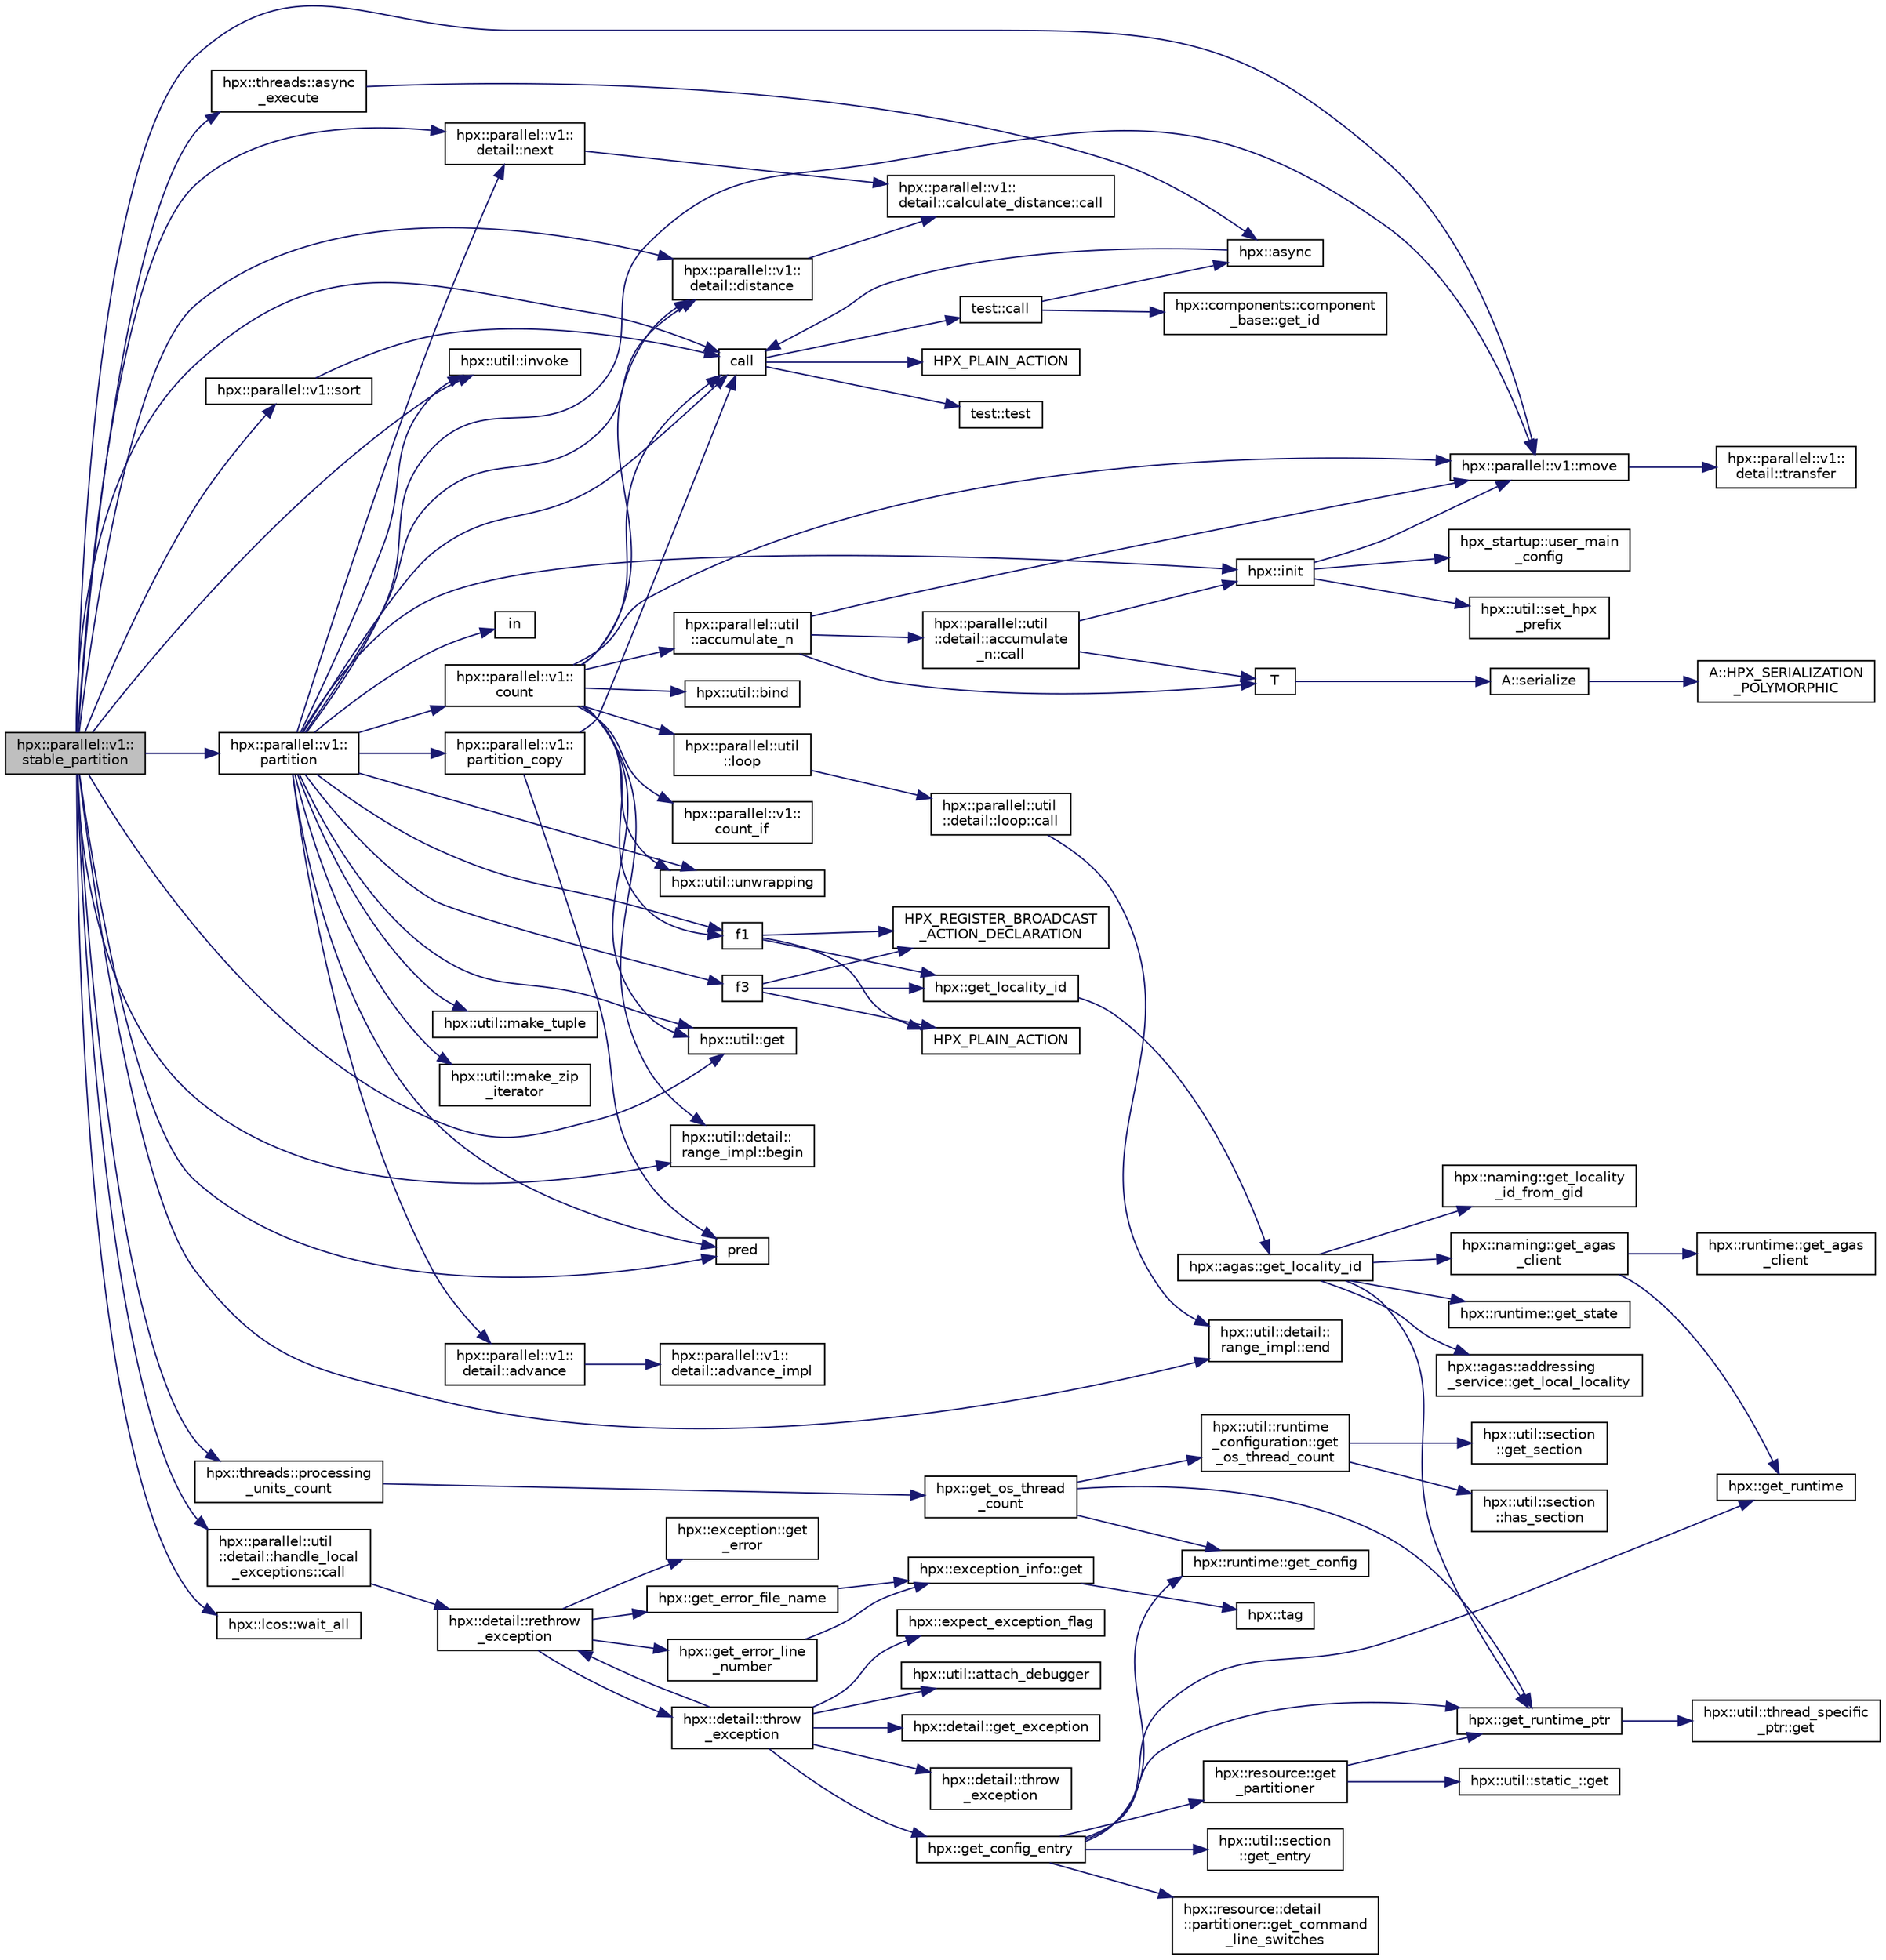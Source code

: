 digraph "hpx::parallel::v1::stable_partition"
{
  edge [fontname="Helvetica",fontsize="10",labelfontname="Helvetica",labelfontsize="10"];
  node [fontname="Helvetica",fontsize="10",shape=record];
  rankdir="LR";
  Node10943 [label="hpx::parallel::v1::\lstable_partition",height=0.2,width=0.4,color="black", fillcolor="grey75", style="filled", fontcolor="black"];
  Node10943 -> Node10944 [color="midnightblue",fontsize="10",style="solid",fontname="Helvetica"];
  Node10944 [label="call",height=0.2,width=0.4,color="black", fillcolor="white", style="filled",URL="$d2/d67/promise__1620_8cpp.html#a58357f0b82bc761e1d0b9091ed563a70"];
  Node10944 -> Node10945 [color="midnightblue",fontsize="10",style="solid",fontname="Helvetica"];
  Node10945 [label="test::test",height=0.2,width=0.4,color="black", fillcolor="white", style="filled",URL="$d8/d89/structtest.html#ab42d5ece712d716b04cb3f686f297a26"];
  Node10944 -> Node10946 [color="midnightblue",fontsize="10",style="solid",fontname="Helvetica"];
  Node10946 [label="HPX_PLAIN_ACTION",height=0.2,width=0.4,color="black", fillcolor="white", style="filled",URL="$d2/d67/promise__1620_8cpp.html#ab96aab827a4b1fcaf66cfe0ba83fef23"];
  Node10944 -> Node10947 [color="midnightblue",fontsize="10",style="solid",fontname="Helvetica"];
  Node10947 [label="test::call",height=0.2,width=0.4,color="black", fillcolor="white", style="filled",URL="$d8/d89/structtest.html#aeb29e7ed6518b9426ccf1344c52620ae"];
  Node10947 -> Node10948 [color="midnightblue",fontsize="10",style="solid",fontname="Helvetica"];
  Node10948 [label="hpx::async",height=0.2,width=0.4,color="black", fillcolor="white", style="filled",URL="$d8/d83/namespacehpx.html#acb7d8e37b73b823956ce144f9a57eaa4"];
  Node10948 -> Node10944 [color="midnightblue",fontsize="10",style="solid",fontname="Helvetica"];
  Node10947 -> Node10949 [color="midnightblue",fontsize="10",style="solid",fontname="Helvetica"];
  Node10949 [label="hpx::components::component\l_base::get_id",height=0.2,width=0.4,color="black", fillcolor="white", style="filled",URL="$d2/de6/classhpx_1_1components_1_1component__base.html#a4c8fd93514039bdf01c48d66d82b19cd"];
  Node10943 -> Node10950 [color="midnightblue",fontsize="10",style="solid",fontname="Helvetica"];
  Node10950 [label="pred",height=0.2,width=0.4,color="black", fillcolor="white", style="filled",URL="$dc/d8b/cxx11__std__thread_8cpp.html#a31ff3168522b47b050989c5e07dd8408"];
  Node10943 -> Node10951 [color="midnightblue",fontsize="10",style="solid",fontname="Helvetica"];
  Node10951 [label="hpx::util::invoke",height=0.2,width=0.4,color="black", fillcolor="white", style="filled",URL="$df/dad/namespacehpx_1_1util.html#a9ed3f52b36e725e476dbf5099134ed3d"];
  Node10943 -> Node10952 [color="midnightblue",fontsize="10",style="solid",fontname="Helvetica"];
  Node10952 [label="hpx::parallel::v1::\ldetail::next",height=0.2,width=0.4,color="black", fillcolor="white", style="filled",URL="$d2/ddd/namespacehpx_1_1parallel_1_1v1_1_1detail.html#a0a6696d8c17a32b8ebfaa496b9ab3332"];
  Node10952 -> Node10953 [color="midnightblue",fontsize="10",style="solid",fontname="Helvetica"];
  Node10953 [label="hpx::parallel::v1::\ldetail::calculate_distance::call",height=0.2,width=0.4,color="black", fillcolor="white", style="filled",URL="$db/dfa/structhpx_1_1parallel_1_1v1_1_1detail_1_1calculate__distance.html#a950a6627830a7d019ac0e734b0a447bf"];
  Node10943 -> Node10954 [color="midnightblue",fontsize="10",style="solid",fontname="Helvetica"];
  Node10954 [label="hpx::parallel::v1::\ldetail::distance",height=0.2,width=0.4,color="black", fillcolor="white", style="filled",URL="$d2/ddd/namespacehpx_1_1parallel_1_1v1_1_1detail.html#a6bea3c6a5f470cad11f27ee6bab4a33f"];
  Node10954 -> Node10953 [color="midnightblue",fontsize="10",style="solid",fontname="Helvetica"];
  Node10943 -> Node10955 [color="midnightblue",fontsize="10",style="solid",fontname="Helvetica"];
  Node10955 [label="hpx::parallel::v1::move",height=0.2,width=0.4,color="black", fillcolor="white", style="filled",URL="$db/db9/namespacehpx_1_1parallel_1_1v1.html#aa7c4ede081ce786c9d1eb1adff495cfc"];
  Node10955 -> Node10956 [color="midnightblue",fontsize="10",style="solid",fontname="Helvetica"];
  Node10956 [label="hpx::parallel::v1::\ldetail::transfer",height=0.2,width=0.4,color="black", fillcolor="white", style="filled",URL="$d2/ddd/namespacehpx_1_1parallel_1_1v1_1_1detail.html#ab1b56a05e1885ca7cc7ffa1804dd2f3c"];
  Node10943 -> Node10957 [color="midnightblue",fontsize="10",style="solid",fontname="Helvetica"];
  Node10957 [label="hpx::util::detail::\lrange_impl::begin",height=0.2,width=0.4,color="black", fillcolor="white", style="filled",URL="$d4/d4a/namespacehpx_1_1util_1_1detail_1_1range__impl.html#a31e165df2b865cdd961f35ce938db41a"];
  Node10943 -> Node10958 [color="midnightblue",fontsize="10",style="solid",fontname="Helvetica"];
  Node10958 [label="hpx::util::detail::\lrange_impl::end",height=0.2,width=0.4,color="black", fillcolor="white", style="filled",URL="$d4/d4a/namespacehpx_1_1util_1_1detail_1_1range__impl.html#afb2ea48b0902f52ee4d8b764807b4316"];
  Node10943 -> Node10959 [color="midnightblue",fontsize="10",style="solid",fontname="Helvetica"];
  Node10959 [label="hpx::util::get",height=0.2,width=0.4,color="black", fillcolor="white", style="filled",URL="$df/dad/namespacehpx_1_1util.html#a5cbd3c41f03f4d4acaedaa4777e3cc02"];
  Node10943 -> Node10960 [color="midnightblue",fontsize="10",style="solid",fontname="Helvetica"];
  Node10960 [label="hpx::threads::processing\l_units_count",height=0.2,width=0.4,color="black", fillcolor="white", style="filled",URL="$d7/d28/namespacehpx_1_1threads.html#a8baa304ee8c40efd53d734d18c1e4d15"];
  Node10960 -> Node10961 [color="midnightblue",fontsize="10",style="solid",fontname="Helvetica"];
  Node10961 [label="hpx::get_os_thread\l_count",height=0.2,width=0.4,color="black", fillcolor="white", style="filled",URL="$d8/d83/namespacehpx.html#a7899ab2136e9b3ba674caf70aa659a59",tooltip="Return the number of OS-threads running in the runtime instance the current HPX-thread is associated ..."];
  Node10961 -> Node10962 [color="midnightblue",fontsize="10",style="solid",fontname="Helvetica"];
  Node10962 [label="hpx::get_runtime_ptr",height=0.2,width=0.4,color="black", fillcolor="white", style="filled",URL="$d8/d83/namespacehpx.html#af29daf2bb3e01b4d6495a1742b6cce64"];
  Node10962 -> Node10963 [color="midnightblue",fontsize="10",style="solid",fontname="Helvetica"];
  Node10963 [label="hpx::util::thread_specific\l_ptr::get",height=0.2,width=0.4,color="black", fillcolor="white", style="filled",URL="$d4/d4c/structhpx_1_1util_1_1thread__specific__ptr.html#a3b27d8520710478aa41d1f74206bdba9"];
  Node10961 -> Node10964 [color="midnightblue",fontsize="10",style="solid",fontname="Helvetica"];
  Node10964 [label="hpx::runtime::get_config",height=0.2,width=0.4,color="black", fillcolor="white", style="filled",URL="$d0/d7b/classhpx_1_1runtime.html#a0bfe0241e54b1fe1dd4ec181d944de43",tooltip="access configuration information "];
  Node10961 -> Node10965 [color="midnightblue",fontsize="10",style="solid",fontname="Helvetica"];
  Node10965 [label="hpx::util::runtime\l_configuration::get\l_os_thread_count",height=0.2,width=0.4,color="black", fillcolor="white", style="filled",URL="$d8/d70/classhpx_1_1util_1_1runtime__configuration.html#adfdef6ebaabc69741dde50ac4d6fd6a9"];
  Node10965 -> Node10966 [color="midnightblue",fontsize="10",style="solid",fontname="Helvetica"];
  Node10966 [label="hpx::util::section\l::has_section",height=0.2,width=0.4,color="black", fillcolor="white", style="filled",URL="$dd/de4/classhpx_1_1util_1_1section.html#a2ef0091925e5c2e3fda235bff644cdb4"];
  Node10965 -> Node10967 [color="midnightblue",fontsize="10",style="solid",fontname="Helvetica"];
  Node10967 [label="hpx::util::section\l::get_section",height=0.2,width=0.4,color="black", fillcolor="white", style="filled",URL="$dd/de4/classhpx_1_1util_1_1section.html#a3506cc01fb5453b2176f4747352c5517"];
  Node10943 -> Node10968 [color="midnightblue",fontsize="10",style="solid",fontname="Helvetica"];
  Node10968 [label="hpx::threads::async\l_execute",height=0.2,width=0.4,color="black", fillcolor="white", style="filled",URL="$d7/d28/namespacehpx_1_1threads.html#a6c49fc6d131e6aa7ef6eda2ef52bb920"];
  Node10968 -> Node10948 [color="midnightblue",fontsize="10",style="solid",fontname="Helvetica"];
  Node10943 -> Node10969 [color="midnightblue",fontsize="10",style="solid",fontname="Helvetica"];
  Node10969 [label="hpx::lcos::wait_all",height=0.2,width=0.4,color="black", fillcolor="white", style="filled",URL="$d2/dc9/namespacehpx_1_1lcos.html#aa22f424df487aac588e30b71f15dd2fe"];
  Node10943 -> Node10970 [color="midnightblue",fontsize="10",style="solid",fontname="Helvetica"];
  Node10970 [label="hpx::parallel::util\l::detail::handle_local\l_exceptions::call",height=0.2,width=0.4,color="black", fillcolor="white", style="filled",URL="$d0/d5e/structhpx_1_1parallel_1_1util_1_1detail_1_1handle__local__exceptions.html#a56a599a341f75bf04abe06002fd64e12"];
  Node10970 -> Node10971 [color="midnightblue",fontsize="10",style="solid",fontname="Helvetica"];
  Node10971 [label="hpx::detail::rethrow\l_exception",height=0.2,width=0.4,color="black", fillcolor="white", style="filled",URL="$d5/dbe/namespacehpx_1_1detail.html#aee8c9834a58f5c303ab3458b3b47d557"];
  Node10971 -> Node10972 [color="midnightblue",fontsize="10",style="solid",fontname="Helvetica"];
  Node10972 [label="hpx::detail::throw\l_exception",height=0.2,width=0.4,color="black", fillcolor="white", style="filled",URL="$d5/dbe/namespacehpx_1_1detail.html#a6366f24c7da7fddd56679cb4f108689d"];
  Node10972 -> Node10973 [color="midnightblue",fontsize="10",style="solid",fontname="Helvetica"];
  Node10973 [label="hpx::expect_exception_flag",height=0.2,width=0.4,color="black", fillcolor="white", style="filled",URL="$d8/d83/namespacehpx.html#ab67c753a0a830fd90332e88a18377f90"];
  Node10972 -> Node10974 [color="midnightblue",fontsize="10",style="solid",fontname="Helvetica"];
  Node10974 [label="hpx::get_config_entry",height=0.2,width=0.4,color="black", fillcolor="white", style="filled",URL="$d8/d83/namespacehpx.html#a097240e6744bc8905f708932da401835",tooltip="Retrieve the string value of a configuration entry given by key. "];
  Node10974 -> Node10962 [color="midnightblue",fontsize="10",style="solid",fontname="Helvetica"];
  Node10974 -> Node10975 [color="midnightblue",fontsize="10",style="solid",fontname="Helvetica"];
  Node10975 [label="hpx::get_runtime",height=0.2,width=0.4,color="black", fillcolor="white", style="filled",URL="$d8/d83/namespacehpx.html#aef902cc6c7dd3b9fbadf34d1e850a070"];
  Node10974 -> Node10964 [color="midnightblue",fontsize="10",style="solid",fontname="Helvetica"];
  Node10974 -> Node10976 [color="midnightblue",fontsize="10",style="solid",fontname="Helvetica"];
  Node10976 [label="hpx::util::section\l::get_entry",height=0.2,width=0.4,color="black", fillcolor="white", style="filled",URL="$dd/de4/classhpx_1_1util_1_1section.html#a02ac2ca2a4490347405dec03df46af88"];
  Node10974 -> Node10977 [color="midnightblue",fontsize="10",style="solid",fontname="Helvetica"];
  Node10977 [label="hpx::resource::get\l_partitioner",height=0.2,width=0.4,color="black", fillcolor="white", style="filled",URL="$dd/da5/namespacehpx_1_1resource.html#af91354c369d9a22a00581d6b6da7d0ee"];
  Node10977 -> Node10978 [color="midnightblue",fontsize="10",style="solid",fontname="Helvetica"];
  Node10978 [label="hpx::util::static_::get",height=0.2,width=0.4,color="black", fillcolor="white", style="filled",URL="$d3/dbb/structhpx_1_1util_1_1static__.html#a2967c633948a3bf17a3b5405ef5a8318"];
  Node10977 -> Node10962 [color="midnightblue",fontsize="10",style="solid",fontname="Helvetica"];
  Node10974 -> Node10979 [color="midnightblue",fontsize="10",style="solid",fontname="Helvetica"];
  Node10979 [label="hpx::resource::detail\l::partitioner::get_command\l_line_switches",height=0.2,width=0.4,color="black", fillcolor="white", style="filled",URL="$d0/dab/classhpx_1_1resource_1_1detail_1_1partitioner.html#a16fe01dd59b2c89bd556788b5713522e"];
  Node10972 -> Node10980 [color="midnightblue",fontsize="10",style="solid",fontname="Helvetica"];
  Node10980 [label="hpx::util::attach_debugger",height=0.2,width=0.4,color="black", fillcolor="white", style="filled",URL="$df/dad/namespacehpx_1_1util.html#a4d53a5f5c04d022a87d71b19af5d14f3"];
  Node10972 -> Node10971 [color="midnightblue",fontsize="10",style="solid",fontname="Helvetica"];
  Node10972 -> Node10981 [color="midnightblue",fontsize="10",style="solid",fontname="Helvetica"];
  Node10981 [label="hpx::detail::get_exception",height=0.2,width=0.4,color="black", fillcolor="white", style="filled",URL="$d5/dbe/namespacehpx_1_1detail.html#aeddff6225bf1465af33dd657d550796b"];
  Node10972 -> Node10982 [color="midnightblue",fontsize="10",style="solid",fontname="Helvetica"];
  Node10982 [label="hpx::detail::throw\l_exception",height=0.2,width=0.4,color="black", fillcolor="white", style="filled",URL="$d5/dbe/namespacehpx_1_1detail.html#a2ae7ed92c53dbd2adaa2ae33d3433370"];
  Node10971 -> Node10983 [color="midnightblue",fontsize="10",style="solid",fontname="Helvetica"];
  Node10983 [label="hpx::exception::get\l_error",height=0.2,width=0.4,color="black", fillcolor="white", style="filled",URL="$de/d25/classhpx_1_1exception.html#a427fc21f422d4a796cf7e8f7b74c1fe1"];
  Node10971 -> Node10984 [color="midnightblue",fontsize="10",style="solid",fontname="Helvetica"];
  Node10984 [label="hpx::get_error_file_name",height=0.2,width=0.4,color="black", fillcolor="white", style="filled",URL="$d8/d83/namespacehpx.html#a0af92c8ff70bbc40c078ef06a2ff4647",tooltip="Return the (source code) file name of the function from which the exception was thrown. "];
  Node10984 -> Node10985 [color="midnightblue",fontsize="10",style="solid",fontname="Helvetica"];
  Node10985 [label="hpx::exception_info::get",height=0.2,width=0.4,color="black", fillcolor="white", style="filled",URL="$d9/dd9/classhpx_1_1exception__info.html#a5185a3dd356feafdff056cc4004d15b4"];
  Node10985 -> Node10986 [color="midnightblue",fontsize="10",style="solid",fontname="Helvetica"];
  Node10986 [label="hpx::tag",height=0.2,width=0.4,color="black", fillcolor="white", style="filled",URL="$d8/d83/namespacehpx.html#ab8a2c6d15512607b77dc35c2cbffbd24"];
  Node10971 -> Node10987 [color="midnightblue",fontsize="10",style="solid",fontname="Helvetica"];
  Node10987 [label="hpx::get_error_line\l_number",height=0.2,width=0.4,color="black", fillcolor="white", style="filled",URL="$d8/d83/namespacehpx.html#ae0112fceccd5a51798ed81d88906468e",tooltip="Return the line number in the (source code) file of the function from which the exception was thrown..."];
  Node10987 -> Node10985 [color="midnightblue",fontsize="10",style="solid",fontname="Helvetica"];
  Node10943 -> Node10988 [color="midnightblue",fontsize="10",style="solid",fontname="Helvetica"];
  Node10988 [label="hpx::parallel::v1::sort",height=0.2,width=0.4,color="black", fillcolor="white", style="filled",URL="$db/db9/namespacehpx_1_1parallel_1_1v1.html#ae1153bd13c544f90055c5ca181145297"];
  Node10988 -> Node10944 [color="midnightblue",fontsize="10",style="solid",fontname="Helvetica"];
  Node10943 -> Node10989 [color="midnightblue",fontsize="10",style="solid",fontname="Helvetica"];
  Node10989 [label="hpx::parallel::v1::\lpartition",height=0.2,width=0.4,color="black", fillcolor="white", style="filled",URL="$db/db9/namespacehpx_1_1parallel_1_1v1.html#a85718940775712c16d794b47aad3dda6"];
  Node10989 -> Node10944 [color="midnightblue",fontsize="10",style="solid",fontname="Helvetica"];
  Node10989 -> Node10950 [color="midnightblue",fontsize="10",style="solid",fontname="Helvetica"];
  Node10989 -> Node10951 [color="midnightblue",fontsize="10",style="solid",fontname="Helvetica"];
  Node10989 -> Node10990 [color="midnightblue",fontsize="10",style="solid",fontname="Helvetica"];
  Node10990 [label="hpx::util::make_tuple",height=0.2,width=0.4,color="black", fillcolor="white", style="filled",URL="$df/dad/namespacehpx_1_1util.html#a06fa74211a987d208e013f400a9f5328"];
  Node10989 -> Node10955 [color="midnightblue",fontsize="10",style="solid",fontname="Helvetica"];
  Node10989 -> Node10991 [color="midnightblue",fontsize="10",style="solid",fontname="Helvetica"];
  Node10991 [label="hpx::parallel::v1::\lpartition_copy",height=0.2,width=0.4,color="black", fillcolor="white", style="filled",URL="$db/db9/namespacehpx_1_1parallel_1_1v1.html#ab868bf4c4c7f961ad902bdb4174ef5b2"];
  Node10991 -> Node10944 [color="midnightblue",fontsize="10",style="solid",fontname="Helvetica"];
  Node10991 -> Node10950 [color="midnightblue",fontsize="10",style="solid",fontname="Helvetica"];
  Node10989 -> Node10959 [color="midnightblue",fontsize="10",style="solid",fontname="Helvetica"];
  Node10989 -> Node10992 [color="midnightblue",fontsize="10",style="solid",fontname="Helvetica"];
  Node10992 [label="hpx::parallel::v1::\lcount",height=0.2,width=0.4,color="black", fillcolor="white", style="filled",URL="$db/db9/namespacehpx_1_1parallel_1_1v1.html#a19d058114a2bd44801aab4176b188e23"];
  Node10992 -> Node10993 [color="midnightblue",fontsize="10",style="solid",fontname="Helvetica"];
  Node10993 [label="hpx::parallel::v1::\lcount_if",height=0.2,width=0.4,color="black", fillcolor="white", style="filled",URL="$db/db9/namespacehpx_1_1parallel_1_1v1.html#ad836ff017ec208c2d6388a9b47b05ce0"];
  Node10992 -> Node10994 [color="midnightblue",fontsize="10",style="solid",fontname="Helvetica"];
  Node10994 [label="f1",height=0.2,width=0.4,color="black", fillcolor="white", style="filled",URL="$d8/d8b/broadcast_8cpp.html#a1751fbd41f2529b84514a9dbd767959a"];
  Node10994 -> Node10995 [color="midnightblue",fontsize="10",style="solid",fontname="Helvetica"];
  Node10995 [label="hpx::get_locality_id",height=0.2,width=0.4,color="black", fillcolor="white", style="filled",URL="$d8/d83/namespacehpx.html#a158d7c54a657bb364c1704033010697b",tooltip="Return the number of the locality this function is being called from. "];
  Node10995 -> Node10996 [color="midnightblue",fontsize="10",style="solid",fontname="Helvetica"];
  Node10996 [label="hpx::agas::get_locality_id",height=0.2,width=0.4,color="black", fillcolor="white", style="filled",URL="$dc/d54/namespacehpx_1_1agas.html#a491cc2ddecdf0f1a9129900caa6a4d3e"];
  Node10996 -> Node10962 [color="midnightblue",fontsize="10",style="solid",fontname="Helvetica"];
  Node10996 -> Node10997 [color="midnightblue",fontsize="10",style="solid",fontname="Helvetica"];
  Node10997 [label="hpx::runtime::get_state",height=0.2,width=0.4,color="black", fillcolor="white", style="filled",URL="$d0/d7b/classhpx_1_1runtime.html#ab405f80e060dac95d624520f38b0524c"];
  Node10996 -> Node10998 [color="midnightblue",fontsize="10",style="solid",fontname="Helvetica"];
  Node10998 [label="hpx::naming::get_agas\l_client",height=0.2,width=0.4,color="black", fillcolor="white", style="filled",URL="$d4/dc9/namespacehpx_1_1naming.html#a0408fffd5d34b620712a801b0ae3b032"];
  Node10998 -> Node10975 [color="midnightblue",fontsize="10",style="solid",fontname="Helvetica"];
  Node10998 -> Node10999 [color="midnightblue",fontsize="10",style="solid",fontname="Helvetica"];
  Node10999 [label="hpx::runtime::get_agas\l_client",height=0.2,width=0.4,color="black", fillcolor="white", style="filled",URL="$d0/d7b/classhpx_1_1runtime.html#aeb5dddd30d6b9861669af8ad44d1a96a"];
  Node10996 -> Node11000 [color="midnightblue",fontsize="10",style="solid",fontname="Helvetica"];
  Node11000 [label="hpx::agas::addressing\l_service::get_local_locality",height=0.2,width=0.4,color="black", fillcolor="white", style="filled",URL="$db/d58/structhpx_1_1agas_1_1addressing__service.html#ab52c19a37c2a7a006c6c15f90ad0539c"];
  Node10996 -> Node11001 [color="midnightblue",fontsize="10",style="solid",fontname="Helvetica"];
  Node11001 [label="hpx::naming::get_locality\l_id_from_gid",height=0.2,width=0.4,color="black", fillcolor="white", style="filled",URL="$d4/dc9/namespacehpx_1_1naming.html#a7fd43037784560bd04fda9b49e33529f"];
  Node10994 -> Node11002 [color="midnightblue",fontsize="10",style="solid",fontname="Helvetica"];
  Node11002 [label="HPX_PLAIN_ACTION",height=0.2,width=0.4,color="black", fillcolor="white", style="filled",URL="$d8/d8b/broadcast_8cpp.html#a19685a0394ce6a99351f7a679f6eeefc"];
  Node10994 -> Node11003 [color="midnightblue",fontsize="10",style="solid",fontname="Helvetica"];
  Node11003 [label="HPX_REGISTER_BROADCAST\l_ACTION_DECLARATION",height=0.2,width=0.4,color="black", fillcolor="white", style="filled",URL="$d7/d38/addressing__service_8cpp.html#a573d764d9cb34eec46a4bdffcf07875f"];
  Node10992 -> Node11004 [color="midnightblue",fontsize="10",style="solid",fontname="Helvetica"];
  Node11004 [label="hpx::parallel::util\l::loop",height=0.2,width=0.4,color="black", fillcolor="white", style="filled",URL="$df/dc6/namespacehpx_1_1parallel_1_1util.html#a3f434e00f42929aac85debb8c5782213"];
  Node11004 -> Node11005 [color="midnightblue",fontsize="10",style="solid",fontname="Helvetica"];
  Node11005 [label="hpx::parallel::util\l::detail::loop::call",height=0.2,width=0.4,color="black", fillcolor="white", style="filled",URL="$da/d06/structhpx_1_1parallel_1_1util_1_1detail_1_1loop.html#a5c5e8dbda782f09cdb7bc2509e3bf09e"];
  Node11005 -> Node10958 [color="midnightblue",fontsize="10",style="solid",fontname="Helvetica"];
  Node10992 -> Node11006 [color="midnightblue",fontsize="10",style="solid",fontname="Helvetica"];
  Node11006 [label="hpx::util::bind",height=0.2,width=0.4,color="black", fillcolor="white", style="filled",URL="$df/dad/namespacehpx_1_1util.html#ad844caedf82a0173d6909d910c3e48c6"];
  Node10992 -> Node10955 [color="midnightblue",fontsize="10",style="solid",fontname="Helvetica"];
  Node10992 -> Node10959 [color="midnightblue",fontsize="10",style="solid",fontname="Helvetica"];
  Node10992 -> Node10944 [color="midnightblue",fontsize="10",style="solid",fontname="Helvetica"];
  Node10992 -> Node10954 [color="midnightblue",fontsize="10",style="solid",fontname="Helvetica"];
  Node10992 -> Node11007 [color="midnightblue",fontsize="10",style="solid",fontname="Helvetica"];
  Node11007 [label="hpx::util::unwrapping",height=0.2,width=0.4,color="black", fillcolor="white", style="filled",URL="$df/dad/namespacehpx_1_1util.html#a7529d9ac687684c33403cdd1f9cef8e4"];
  Node10992 -> Node11008 [color="midnightblue",fontsize="10",style="solid",fontname="Helvetica"];
  Node11008 [label="hpx::parallel::util\l::accumulate_n",height=0.2,width=0.4,color="black", fillcolor="white", style="filled",URL="$df/dc6/namespacehpx_1_1parallel_1_1util.html#af19f9a2722f97c2247ea5d0dbb5e2d25"];
  Node11008 -> Node11009 [color="midnightblue",fontsize="10",style="solid",fontname="Helvetica"];
  Node11009 [label="hpx::parallel::util\l::detail::accumulate\l_n::call",height=0.2,width=0.4,color="black", fillcolor="white", style="filled",URL="$d8/d3b/structhpx_1_1parallel_1_1util_1_1detail_1_1accumulate__n.html#a765aceb8ab313fc92f7c4aaf70ccca8f"];
  Node11009 -> Node11010 [color="midnightblue",fontsize="10",style="solid",fontname="Helvetica"];
  Node11010 [label="hpx::init",height=0.2,width=0.4,color="black", fillcolor="white", style="filled",URL="$d8/d83/namespacehpx.html#a3c694ea960b47c56b33351ba16e3d76b",tooltip="Main entry point for launching the HPX runtime system. "];
  Node11010 -> Node11011 [color="midnightblue",fontsize="10",style="solid",fontname="Helvetica"];
  Node11011 [label="hpx::util::set_hpx\l_prefix",height=0.2,width=0.4,color="black", fillcolor="white", style="filled",URL="$df/dad/namespacehpx_1_1util.html#ae40a23c1ba0a48d9304dcf717a95793e"];
  Node11010 -> Node11012 [color="midnightblue",fontsize="10",style="solid",fontname="Helvetica"];
  Node11012 [label="hpx_startup::user_main\l_config",height=0.2,width=0.4,color="black", fillcolor="white", style="filled",URL="$d3/dd2/namespacehpx__startup.html#aaac571d88bd3912a4225a23eb3261637"];
  Node11010 -> Node10955 [color="midnightblue",fontsize="10",style="solid",fontname="Helvetica"];
  Node11009 -> Node11013 [color="midnightblue",fontsize="10",style="solid",fontname="Helvetica"];
  Node11013 [label="T",height=0.2,width=0.4,color="black", fillcolor="white", style="filled",URL="$db/d33/polymorphic__semiintrusive__template_8cpp.html#ad187658f9cb91c1312b39ae7e896f1ea"];
  Node11013 -> Node11014 [color="midnightblue",fontsize="10",style="solid",fontname="Helvetica"];
  Node11014 [label="A::serialize",height=0.2,width=0.4,color="black", fillcolor="white", style="filled",URL="$d7/da0/struct_a.html#a5f5c287cf471e274ed9dda0da1592212"];
  Node11014 -> Node11015 [color="midnightblue",fontsize="10",style="solid",fontname="Helvetica"];
  Node11015 [label="A::HPX_SERIALIZATION\l_POLYMORPHIC",height=0.2,width=0.4,color="black", fillcolor="white", style="filled",URL="$d7/da0/struct_a.html#ada978cc156cebbafddb1f3aa4c01918c"];
  Node11008 -> Node10955 [color="midnightblue",fontsize="10",style="solid",fontname="Helvetica"];
  Node11008 -> Node11013 [color="midnightblue",fontsize="10",style="solid",fontname="Helvetica"];
  Node10992 -> Node10957 [color="midnightblue",fontsize="10",style="solid",fontname="Helvetica"];
  Node10989 -> Node10954 [color="midnightblue",fontsize="10",style="solid",fontname="Helvetica"];
  Node10989 -> Node11010 [color="midnightblue",fontsize="10",style="solid",fontname="Helvetica"];
  Node10989 -> Node11016 [color="midnightblue",fontsize="10",style="solid",fontname="Helvetica"];
  Node11016 [label="hpx::util::make_zip\l_iterator",height=0.2,width=0.4,color="black", fillcolor="white", style="filled",URL="$df/dad/namespacehpx_1_1util.html#a2f68369b316e5699be2c81c04e3ee209"];
  Node10989 -> Node10994 [color="midnightblue",fontsize="10",style="solid",fontname="Helvetica"];
  Node10989 -> Node11017 [color="midnightblue",fontsize="10",style="solid",fontname="Helvetica"];
  Node11017 [label="f3",height=0.2,width=0.4,color="black", fillcolor="white", style="filled",URL="$d8/d8b/broadcast_8cpp.html#a9bac347cb7dd97427ecd2dd58525b646"];
  Node11017 -> Node10995 [color="midnightblue",fontsize="10",style="solid",fontname="Helvetica"];
  Node11017 -> Node11002 [color="midnightblue",fontsize="10",style="solid",fontname="Helvetica"];
  Node11017 -> Node11003 [color="midnightblue",fontsize="10",style="solid",fontname="Helvetica"];
  Node10989 -> Node10952 [color="midnightblue",fontsize="10",style="solid",fontname="Helvetica"];
  Node10989 -> Node11018 [color="midnightblue",fontsize="10",style="solid",fontname="Helvetica"];
  Node11018 [label="hpx::parallel::v1::\ldetail::advance",height=0.2,width=0.4,color="black", fillcolor="white", style="filled",URL="$d2/ddd/namespacehpx_1_1parallel_1_1v1_1_1detail.html#ad9fca7bce7b3e3c32302967ffc1fb4a4"];
  Node11018 -> Node11019 [color="midnightblue",fontsize="10",style="solid",fontname="Helvetica"];
  Node11019 [label="hpx::parallel::v1::\ldetail::advance_impl",height=0.2,width=0.4,color="black", fillcolor="white", style="filled",URL="$d2/ddd/namespacehpx_1_1parallel_1_1v1_1_1detail.html#ad4fa62ca115927187e4063b65ee5f317"];
  Node10989 -> Node11007 [color="midnightblue",fontsize="10",style="solid",fontname="Helvetica"];
  Node10989 -> Node11020 [color="midnightblue",fontsize="10",style="solid",fontname="Helvetica"];
  Node11020 [label="in",height=0.2,width=0.4,color="black", fillcolor="white", style="filled",URL="$d5/dd8/any__serialization_8cpp.html#a050ffb438bad49c53a9fffc8fff5bff9"];
}
